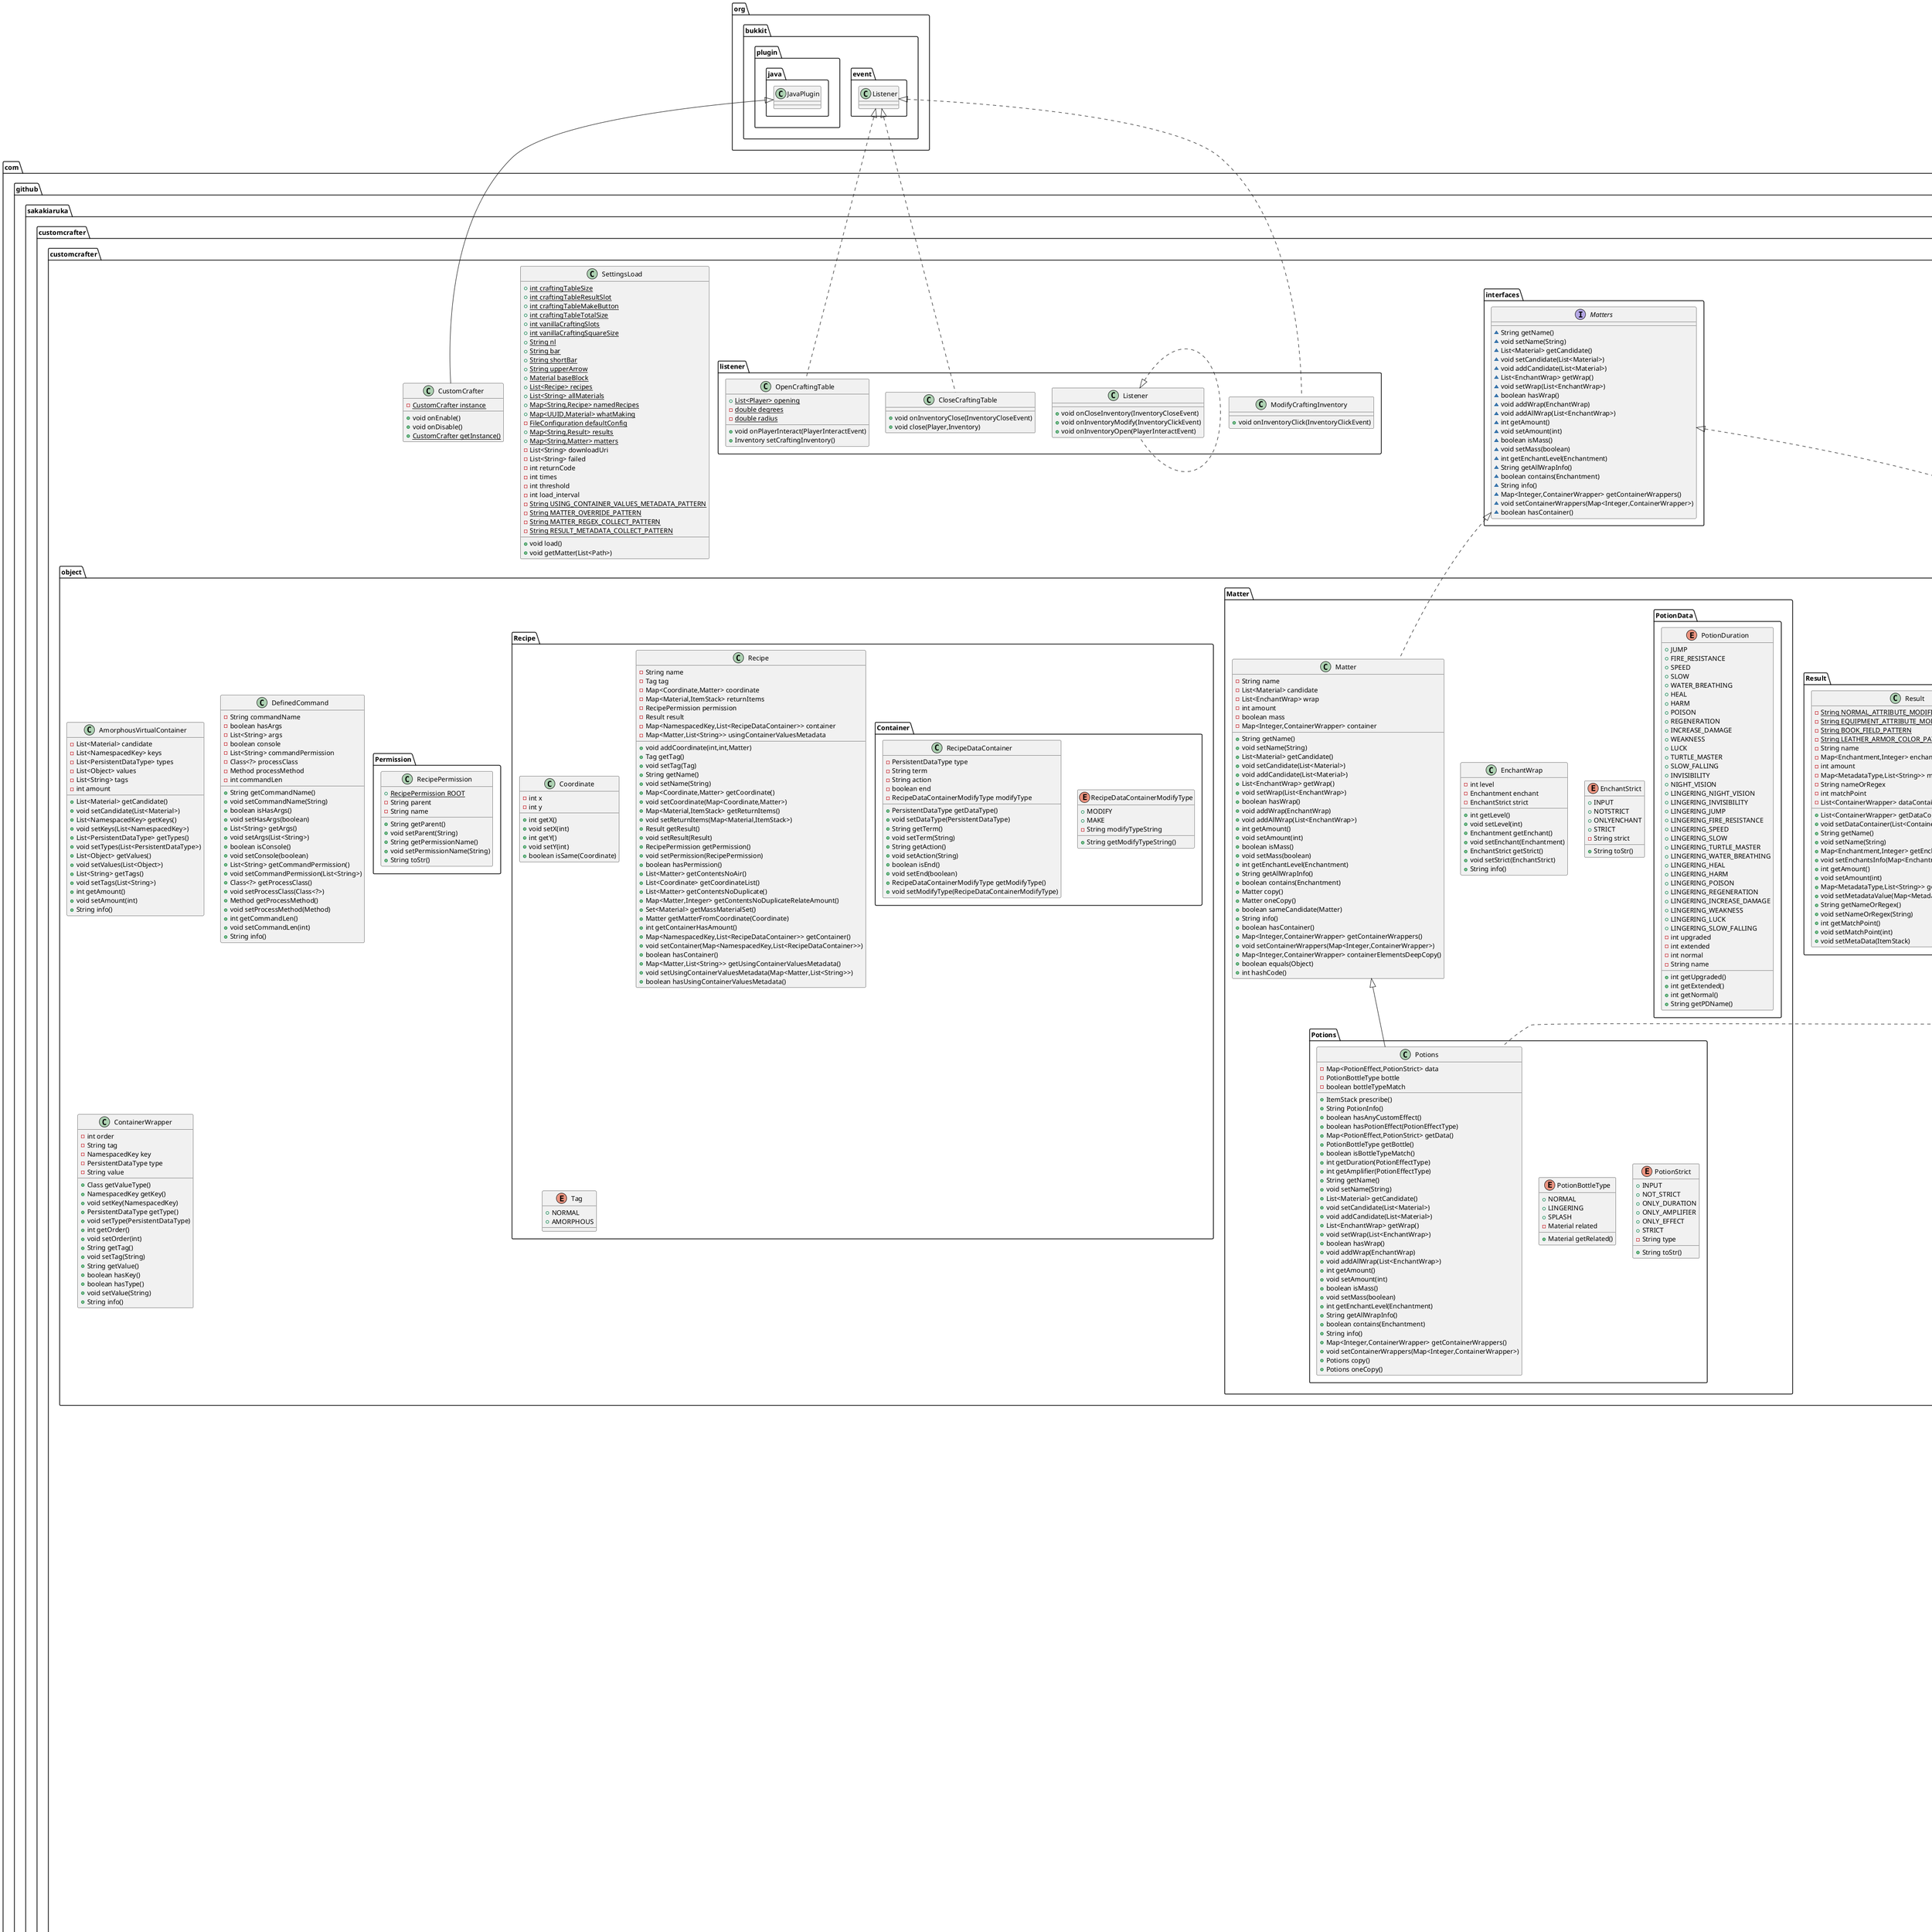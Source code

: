 @startuml
class com.github.sakakiaruka.customcrafter.customcrafter.command.File {
+ void defaultPotion(String[],CommandSender)
}
enum com.github.sakakiaruka.customcrafter.customcrafter.object.Result.MetadataType {
+  LORE
+  DISPLAYNAME
+  ENCHANTMENT
+  ITEMFLAG
+  UNBREAKABLE
+  CUSTOMMODELDATA
+  POTIONDATA
+  POTIONCOLOR
+  TEXTURE_ID
+  ATTRIBUTE_MODIFIER
+  TOOL_DURABILITY
+  BOOK_FIELD
+  LEATHER_ARMOR_COLOR
- String type
+ String toStr()
}
class com.github.sakakiaruka.customcrafter.customcrafter.command.PermissionCheck {
+ void tree(String[],CommandSender)
+ void show(String[],CommandSender)
+ void add(String[],CommandSender)
+ void remove(String[],CommandSender)
}
class com.github.sakakiaruka.customcrafter.customcrafter.SettingsLoad {
+ {static} int craftingTableSize
+ {static} int craftingTableResultSlot
+ {static} int craftingTableMakeButton
+ {static} int craftingTableTotalSize
+ {static} int vanillaCraftingSlots
+ {static} int vanillaCraftingSquareSize
+ {static} String nl
+ {static} String bar
+ {static} String shortBar
+ {static} String upperArrow
+ {static} Material baseBlock
+ {static} List<Recipe> recipes
+ {static} List<String> allMaterials
+ {static} Map<String,Recipe> namedRecipes
+ {static} Map<UUID,Material> whatMaking
- {static} FileConfiguration defaultConfig
+ {static} Map<String,Result> results
+ {static} Map<String,Matter> matters
- List<String> downloadUri
- List<String> failed
- int returnCode
- int times
- int threshold
- int load_interval
- {static} String USING_CONTAINER_VALUES_METADATA_PATTERN
- {static} String MATTER_OVERRIDE_PATTERN
- {static} String MATTER_REGEX_COLLECT_PATTERN
- {static} String RESULT_METADATA_COLLECT_PATTERN
+ void load()
+ void getMatter(List<Path>)
}
enum com.github.sakakiaruka.customcrafter.customcrafter.object.Matter.EnchantStrict {
+  INPUT
+  NOTSTRICT
+  ONLYENCHANT
+  STRICT
- String strict
+ String toStr()
}
class com.github.sakakiaruka.customcrafter.customcrafter.CustomCrafter {
- {static} CustomCrafter instance
+ void onEnable()
+ void onDisable()
+ {static} CustomCrafter getInstance()
}
class com.github.sakakiaruka.customcrafter.customcrafter.object.Matter.EnchantWrap {
- int level
- Enchantment enchant
- EnchantStrict strict
+ int getLevel()
+ void setLevel(int)
+ Enchantment getEnchant()
+ void setEnchant(Enchantment)
+ EnchantStrict getStrict()
+ void setStrict(EnchantStrict)
+ String info()
}
class com.github.sakakiaruka.customcrafter.customcrafter.command.Give {
+ void matter(String[],CommandSender)
+ void result(String[],CommandSender)
+ void give(String,CommandSender,boolean)
}
class com.github.sakakiaruka.customcrafter.customcrafter.util.DataContainerUtil {
+ PersistentDataType getDataType(String)
+ void addAllData(ItemStack,List<ContainerWrapper>)
}
enum com.github.sakakiaruka.customcrafter.customcrafter.object.Matter.Potions.PotionStrict {
+  INPUT
+  NOT_STRICT
+  ONLY_DURATION
+  ONLY_AMPLIFIER
+  ONLY_EFFECT
+  STRICT
- String type
+ String toStr()
}
class com.github.sakakiaruka.customcrafter.customcrafter.object.Recipe.Coordinate {
- int x
- int y
+ int getX()
+ void setX(int)
+ int getY()
+ void setY(int)
+ boolean isSame(Coordinate)
}
class com.github.sakakiaruka.customcrafter.customcrafter.object.AmorphousVirtualContainer {
- List<Material> candidate
- List<NamespacedKey> keys
- List<PersistentDataType> types
- List<Object> values
- List<String> tags
- int amount
+ List<Material> getCandidate()
+ void setCandidate(List<Material>)
+ List<NamespacedKey> getKeys()
+ void setKeys(List<NamespacedKey>)
+ List<PersistentDataType> getTypes()
+ void setTypes(List<PersistentDataType>)
+ List<Object> getValues()
+ void setValues(List<Object>)
+ List<String> getTags()
+ void setTags(List<String>)
+ int getAmount()
+ void setAmount(int)
+ String info()
}
class com.github.sakakiaruka.customcrafter.customcrafter.util.DataCheckerUtil {
+ void matterCheck(StringBuilder,FileConfiguration,Path)
+ void resultCheck(StringBuilder,FileConfiguration,Path)
+ void recipeCheck(StringBuilder,FileConfiguration,Path)
+ List<String> getMetadataTypeStringList()
}
enum com.github.sakakiaruka.customcrafter.customcrafter.object.Recipe.Container.RecipeDataContainerModifyType {
+  MODIFY
+  MAKE
- String modifyTypeString
+ String getModifyTypeString()
}
class com.github.sakakiaruka.customcrafter.customcrafter.util.InventoryUtil {
- {static} String LEATHER_ARMOR_COLOR_RGB_PATTERN
- {static} String LEATHER_ARMOR_COLOR_NAME_PATTERN
- {static} String LEATHER_ARMOR_COLOR_RANDOM_PATTERN
+ List<Integer> getTableSlots(int)
+ List<Integer> getBlankCoordinates(int)
+ void decrementMaterials(Inventory,int)
+ void decrementResult(Inventory,Player)
+ void returnItems(Recipe,Inventory,int,Player)
+ void snatchFromVirtual(Map<Matter,Integer>,List<Matter>,boolean)
+ List<ItemStack> getItemStackFromCraftingMenu(Inventory)
+ void setAuthor(BookMeta,String)
+ void setTitle(BookMeta,String)
+ void setPage(BookMeta,int,String)
+ void setPages(BookMeta,String)
+ void setGeneration(BookMeta,String)
+ void addPage(BookMeta,String)
+ void addLong(BookMeta,String,boolean)
+ void setLeatherArmorColorFromRGB(LeatherArmorMeta,String)
+ void setLeatherArmorColorFromName(LeatherArmorMeta,String)
+ void setLeatherArmorColorRandom(LeatherArmorMeta)
}
class com.github.sakakiaruka.customcrafter.customcrafter.command.Help {
- String separateBar
- String nl2
+ void all(String[],CommandSender)
+ void one(String[],CommandSender)
}
class com.github.sakakiaruka.customcrafter.customcrafter.search.Search {
+ void massSearch(Player,Inventory,boolean)
+ boolean isSameMatter(Matter,Matter)
+ boolean getEnchantWrapCongruence(Matter,Matter)
}
class com.github.sakakiaruka.customcrafter.customcrafter.command.ContainerModify {
+ {static} String CONTAINER_KEY_PATTERN
+ {static} String CONTAINER_OPERATION_PATTERN
+ {static} String CONTAINER_DATATYPE_PATTERN
+ {static} String NUMBERS_PATTERN
+ {static} String NUMBERS_ALPHABET
+ void addSet(String[],CommandSender)
+ void remove(String[],CommandSender)
+ void valueModify(String[],CommandSender)
+ void data(String[],CommandSender)
+ void modifyShow(String[],CommandSender)
}
class com.github.sakakiaruka.customcrafter.customcrafter.util.RecipePermissionUtil {
+ {static} Map<String,RecipePermission> recipePermissionMap
+ {static} Map<UUID,List<RecipePermission>> playerPermissions
+ void makeRecipePermissionMap(List<RecipePermission>)
+ void playerPermissionWriter(Path)
+ boolean hasPermission(RecipePermission,Player)
+ void permissionRelateLoad(Path)
+ void permissionSettingsLoad(Path)
+ List<RecipePermission> removePermissionDuplications(List<RecipePermission>)
+ boolean inSameTree(RecipePermission,RecipePermission)
+ boolean isUpper(RecipePermission,RecipePermission)
+ boolean containsPermission(Player,RecipePermission)
+ String getPermissionTree(RecipePermission)
}
class com.github.sakakiaruka.customcrafter.customcrafter.object.DefinedCommand {
- String commandName
- boolean hasArgs
- List<String> args
- boolean console
- List<String> commandPermission
- Class<?> processClass
- Method processMethod
- int commandLen
+ String getCommandName()
+ void setCommandName(String)
+ boolean isHasArgs()
+ void setHasArgs(boolean)
+ List<String> getArgs()
+ void setArgs(List<String>)
+ boolean isConsole()
+ void setConsole(boolean)
+ List<String> getCommandPermission()
+ void setCommandPermission(List<String>)
+ Class<?> getProcessClass()
+ void setProcessClass(Class<?>)
+ Method getProcessMethod()
+ void setProcessMethod(Method)
+ int getCommandLen()
+ void setCommandLen(int)
+ String info()
}
interface com.github.sakakiaruka.customcrafter.customcrafter.interfaces.Matters {
~ String getName()
~ void setName(String)
~ List<Material> getCandidate()
~ void setCandidate(List<Material>)
~ void addCandidate(List<Material>)
~ List<EnchantWrap> getWrap()
~ void setWrap(List<EnchantWrap>)
~ boolean hasWrap()
~ void addWrap(EnchantWrap)
~ void addAllWrap(List<EnchantWrap>)
~ int getAmount()
~ void setAmount(int)
~ boolean isMass()
~ void setMass(boolean)
~ int getEnchantLevel(Enchantment)
~ String getAllWrapInfo()
~ boolean contains(Enchantment)
~ String info()
~ Map<Integer,ContainerWrapper> getContainerWrappers()
~ void setContainerWrappers(Map<Integer,ContainerWrapper>)
~ boolean hasContainer()
}
class com.github.sakakiaruka.customcrafter.customcrafter.listener.ModifyCraftingInventory {
+ void onInventoryClick(InventoryClickEvent)
}
class com.github.sakakiaruka.customcrafter.customcrafter.object.Recipe.Container.RecipeDataContainer {
- PersistentDataType type
- String term
- String action
- boolean end
- RecipeDataContainerModifyType modifyType
+ PersistentDataType getDataType()
+ void setDataType(PersistentDataType)
+ String getTerm()
+ void setTerm(String)
+ String getAction()
+ void setAction(String)
+ boolean isEnd()
+ void setEnd(boolean)
+ RecipeDataContainerModifyType getModifyType()
+ void setModifyType(RecipeDataContainerModifyType)
}
class com.github.sakakiaruka.customcrafter.customcrafter.object.Recipe.Recipe {
- String name
- Tag tag
- Map<Coordinate,Matter> coordinate
- Map<Material,ItemStack> returnItems
- RecipePermission permission
- Result result
- Map<NamespacedKey,List<RecipeDataContainer>> container
- Map<Matter,List<String>> usingContainerValuesMetadata
+ void addCoordinate(int,int,Matter)
+ Tag getTag()
+ void setTag(Tag)
+ String getName()
+ void setName(String)
+ Map<Coordinate,Matter> getCoordinate()
+ void setCoordinate(Map<Coordinate,Matter>)
+ Map<Material,ItemStack> getReturnItems()
+ void setReturnItems(Map<Material,ItemStack>)
+ Result getResult()
+ void setResult(Result)
+ RecipePermission getPermission()
+ void setPermission(RecipePermission)
+ boolean hasPermission()
+ List<Matter> getContentsNoAir()
+ List<Coordinate> getCoordinateList()
+ List<Matter> getContentsNoDuplicate()
+ Map<Matter,Integer> getContentsNoDuplicateRelateAmount()
+ Set<Material> getMassMaterialSet()
+ Matter getMatterFromCoordinate(Coordinate)
+ int getContainerHasAmount()
+ Map<NamespacedKey,List<RecipeDataContainer>> getContainer()
+ void setContainer(Map<NamespacedKey,List<RecipeDataContainer>>)
+ boolean hasContainer()
+ Map<Matter,List<String>> getUsingContainerValuesMetadata()
+ void setUsingContainerValuesMetadata(Map<Matter,List<String>>)
+ boolean hasUsingContainerValuesMetadata()
}
enum com.github.sakakiaruka.customcrafter.customcrafter.object.Recipe.Tag {
+  NORMAL
+  AMORPHOUS
}
class com.github.sakakiaruka.customcrafter.customcrafter.util.DefinedCommandUtil {
+ {static} Map<Integer,List<DefinedCommand>> definedCommands
+ {static} List<DefinedCommand> DEFINED_COMMAND_LIST
- String MATTER_PATTERN
- String RESULT_PATTERN
- String RECIPE_PATTERN
- String RECIPE_PERMISSION_PATTERN
- String PLAYER_PATTERN
- String CONTAINER_KEY_PATTERN
- String CONTAINER_DATATYPE_PATTERN
- String NOTNULL_EMPTY_PATTERN
- String NUMBERS_ALPHABET
- String NUMBERS
- String MATHEMATICAL_OPERATORS_PATTERN
- String COMMAND_ARGS_PATTERN
- {static} List<String> ARGS_INITIAL
+ void loader()
+ DefinedCommand getProcessor(String[],CommandSender)
+ void runCommand(DefinedCommand,String[],CommandSender)
}
class com.github.sakakiaruka.customcrafter.customcrafter.object.Matter.Matter {
- String name
- List<Material> candidate
- List<EnchantWrap> wrap
- int amount
- boolean mass
- Map<Integer,ContainerWrapper> container
+ String getName()
+ void setName(String)
+ List<Material> getCandidate()
+ void setCandidate(List<Material>)
+ void addCandidate(List<Material>)
+ List<EnchantWrap> getWrap()
+ void setWrap(List<EnchantWrap>)
+ boolean hasWrap()
+ void addWrap(EnchantWrap)
+ void addAllWrap(List<EnchantWrap>)
+ int getAmount()
+ void setAmount(int)
+ boolean isMass()
+ void setMass(boolean)
+ int getEnchantLevel(Enchantment)
+ String getAllWrapInfo()
+ boolean contains(Enchantment)
+ Matter copy()
+ Matter oneCopy()
+ boolean sameCandidate(Matter)
+ String info()
+ boolean hasContainer()
+ Map<Integer,ContainerWrapper> getContainerWrappers()
+ void setContainerWrappers(Map<Integer,ContainerWrapper>)
+ Map<Integer,ContainerWrapper> containerElementsDeepCopy()
+ boolean equals(Object)
+ int hashCode()
}
class com.github.sakakiaruka.customcrafter.customcrafter.search.VanillaSearch {
+ void main(Player,Inventory,boolean)
}
class com.github.sakakiaruka.customcrafter.customcrafter.util.AttributeModifierUtil {
+ {static} String USING_CONTAINER_VALUES_ATTRIBUTE_MODIFIER_PATTERN
+ {static} String USING_CONTAINER_VALUES_ATTRIBUTE_MODIFIER_EQUIPMENT_SLOT_PATTERN
+ void setAttributeModifierToResult(ItemMeta,PersistentDataContainer,String)
+ AttributeModifier getAttributeModifier(Matcher,boolean)
}
class com.github.sakakiaruka.customcrafter.customcrafter.listener.Listener {
+ void onCloseInventory(InventoryCloseEvent)
+ void onInventoryModify(InventoryClickEvent)
+ void onInventoryOpen(PlayerInteractEvent)
}
class com.github.sakakiaruka.customcrafter.customcrafter.util.EnchantUtil {
+ List<Matter> getTargetMaterialMatters(Recipe,Material)
+ List<Matter> getTargetEnchantMatters(Recipe,Enchantment)
+ boolean containsFromDoubleList(List<List<EnchantWrap>>,Matter)
+ EnchantStrict getStrictByName(String)
+ List<String> strValues()
+ List<String> strValuesNoInput()
+ List<String> getEnchantmentStrList()
}
enum com.github.sakakiaruka.customcrafter.customcrafter.object.Matter.PotionData.PotionDuration {
+  JUMP
+  FIRE_RESISTANCE
+  SPEED
+  SLOW
+  WATER_BREATHING
+  HEAL
+  HARM
+  POISON
+  REGENERATION
+  INCREASE_DAMAGE
+  WEAKNESS
+  LUCK
+  TURTLE_MASTER
+  SLOW_FALLING
+  INVISIBILITY
+  NIGHT_VISION
+  LINGERING_NIGHT_VISION
+  LINGERING_INVISIBILITY
+  LINGERING_JUMP
+  LINGERING_FIRE_RESISTANCE
+  LINGERING_SPEED
+  LINGERING_SLOW
+  LINGERING_TURTLE_MASTER
+  LINGERING_WATER_BREATHING
+  LINGERING_HEAL
+  LINGERING_HARM
+  LINGERING_POISON
+  LINGERING_REGENERATION
+  LINGERING_INCREASE_DAMAGE
+  LINGERING_WEAKNESS
+  LINGERING_LUCK
+  LINGERING_SLOW_FALLING
- int upgraded
- int extended
- int normal
- String name
+ int getUpgraded()
+ int getExtended()
+ int getNormal()
+ String getPDName()
}
class com.github.sakakiaruka.customcrafter.customcrafter.command.Show {
+ void all(String[],CommandSender)
+ void one(String[],CommandSender)
+ String getGraphicalRecipe(String)
}
class com.github.sakakiaruka.customcrafter.customcrafter.object.ContainerWrapper {
- int order
- String tag
- NamespacedKey key
- PersistentDataType type
- String value
+ Class getValueType()
+ NamespacedKey getKey()
+ void setKey(NamespacedKey)
+ PersistentDataType getType()
+ void setType(PersistentDataType)
+ int getOrder()
+ void setOrder(int)
+ String getTag()
+ void setTag(String)
+ String getValue()
+ boolean hasKey()
+ boolean hasType()
+ void setValue(String)
+ String info()
}
class com.github.sakakiaruka.customcrafter.customcrafter.listener.CloseCraftingTable {
+ void onInventoryClose(InventoryCloseEvent)
+ void close(Player,Inventory)
}
class com.github.sakakiaruka.customcrafter.customcrafter.object.Result.Result {
- {static} String NORMAL_ATTRIBUTE_MODIFIER_PATTERN
- {static} String EQUIPMENT_ATTRIBUTE_MODIFIER_PATTERN
- {static} String BOOK_FIELD_PATTERN
- {static} String LEATHER_ARMOR_COLOR_PATTERN
- String name
- Map<Enchantment,Integer> enchantsInfo
- int amount
- Map<MetadataType,List<String>> metadata
- String nameOrRegex
- int matchPoint
- List<ContainerWrapper> dataContainer
+ List<ContainerWrapper> getDataContainer()
+ void setDataContainer(List<ContainerWrapper>)
+ String getName()
+ void setName(String)
+ Map<Enchantment,Integer> getEnchantsInfo()
+ void setEnchantsInfo(Map<Enchantment,Integer>)
+ int getAmount()
+ void setAmount(int)
+ Map<MetadataType,List<String>> getMetadata()
+ void setMetadataValue(Map<MetadataType,List<String>>)
+ String getNameOrRegex()
+ void setNameOrRegex(String)
+ int getMatchPoint()
+ void setMatchPoint(int)
+ void setMetaData(ItemStack)
}
class com.github.sakakiaruka.customcrafter.customcrafter.object.Permission.RecipePermission {
+ {static} RecipePermission ROOT
- String parent
- String name
+ String getParent()
+ void setParent(String)
+ String getPermissionName()
+ void setPermissionName(String)
+ String toStr()
}
class com.github.sakakiaruka.customcrafter.customcrafter.util.ContainerUtil {
+ {static} Map<String,Map<Integer,ContainerWrapper>> containers
+ {static} String ALLOW_TAG
+ {static} String ALLOW_VALUE
+ {static} String DENY_TAG
+ {static} String DENY_VALUE
+ {static} String STORE_ONLY
- {static} String ARROW_RANGE_PATTERN
- {static} String LARGER_PATTERN
- {static} String SMALLER_PATTERN
- {static} String CONTAINER_OPERATION_PATTERN
- {static} String RECIPE_CONTAINER_ARROW_RANGE_PATTERN
- {static} String RECIPE_CONTAINER_LARGER_PATTERN
- {static} String RECIPE_CONTAINER_SMALLER_PATTERN
- {static} String RECIPE_CONTAINER_EQUAL_PATTERN
- {static} String MULTI_VALUE_PATTERN
- {static} String MULTI_VALUE_CLASS_PATTERN
- {static} String USING_CONTAINER_VALUES_LORE_PATTERN
- {static} String USING_CONTAINER_VALUES_ENCHANTMENT_PATTERN
- {static} String USING_CONTAINER_VALUES_POTION_COLOR_RGB_PATTERN
- {static} String USING_CONTAINER_VALUES_POTION_COLOR_RANDOM_PATTERN
- {static} String USING_CONTAINER_VALUES_TOOL_DURABILITY_ABSOLUTE_PATTERN
- {static} String USING_CONTAINER_VALUES_TOOL_DURABILITY_PERCENTAGE_PATTERN
- {static} String USING_CONTAINER_VALUES_TEXTURE_ID_PATTERN
- {static} String USING_CONTAINER_VALUES_ITEM_NAME_PATTERN
- {static} int ENCHANTMENT_MAX_LEVEL
+ PersistentDataType getDataType(String)
+ Class getClassFromType(PersistentDataType)
+ Map<Integer,ContainerWrapper> mattersLoader(Path)
+ boolean isPassTargetEmpty(Matter)
+ boolean amorphousContainerCongruence(Recipe,Recipe)
+ boolean isPass(ItemStack,Matter)
+ void setContainerDataItemStackToMatter(ItemStack,Matter)
+ PersistentDataType getSpecifiedKeyType(PersistentDataContainer,NamespacedKey)
+ String containerValues(PersistentDataContainer)
+ void setRecipeDataContainerToResultItem(ItemStack,Recipe,Recipe)
+ void setRecipeUsingContainerValueMetadata(Inventory,Recipe,ItemStack)
+ String getContent(PersistentDataContainer,String)
}
enum com.github.sakakiaruka.customcrafter.customcrafter.object.Matter.Potions.PotionBottleType {
+  NORMAL
+  LINGERING
+  SPLASH
- Material related
+ Material getRelated()
}
class com.github.sakakiaruka.customcrafter.customcrafter.util.PotionUtil {
+ int getDuration(String,boolean,boolean,PotionBottleType)
+ PotionBottleType getBottleType(Material)
+ boolean isPotion(Material)
+ List<String> getPotionEffectTypeStringList()
+ List<String> getPotionStrictStringList()
+ Potions water_bottle()
+ ItemStack water_bottle_ItemStack()
+ boolean isWaterBottle(Matter)
+ boolean isSamePotion(Potions,Potions)
+ boolean getPotionsCongruence(Recipe,Recipe)
+ void makeDefaultPotionFilesWrapper()
}
class com.github.sakakiaruka.customcrafter.customcrafter.listener.OpenCraftingTable {
+ {static} List<Player> opening
- {static} double degrees
- {static} double radius
+ void onPlayerInteract(PlayerInteractEvent)
+ Inventory setCraftingInventory()
}
class com.github.sakakiaruka.customcrafter.customcrafter.command.Check {
- String nl
+ boolean onCommand(CommandSender,Command,String,String[])
+ void open(String[],CommandSender)
+ void reload(String[],CommandSender)
}
class com.github.sakakiaruka.customcrafter.customcrafter.object.Matter.Potions.Potions {
- Map<PotionEffect,PotionStrict> data
- PotionBottleType bottle
- boolean bottleTypeMatch
+ ItemStack prescribe()
+ String PotionInfo()
+ boolean hasAnyCustomEffect()
+ boolean hasPotionEffect(PotionEffectType)
+ Map<PotionEffect,PotionStrict> getData()
+ PotionBottleType getBottle()
+ boolean isBottleTypeMatch()
+ int getDuration(PotionEffectType)
+ int getAmplifier(PotionEffectType)
+ String getName()
+ void setName(String)
+ List<Material> getCandidate()
+ void setCandidate(List<Material>)
+ void addCandidate(List<Material>)
+ List<EnchantWrap> getWrap()
+ void setWrap(List<EnchantWrap>)
+ boolean hasWrap()
+ void addWrap(EnchantWrap)
+ void addAllWrap(List<EnchantWrap>)
+ int getAmount()
+ void setAmount(int)
+ boolean isMass()
+ void setMass(boolean)
+ int getEnchantLevel(Enchantment)
+ String getAllWrapInfo()
+ boolean contains(Enchantment)
+ String info()
+ Map<Integer,ContainerWrapper> getContainerWrappers()
+ void setContainerWrappers(Map<Integer,ContainerWrapper>)
+ Potions copy()
+ Potions oneCopy()
}


org.bukkit.plugin.java.JavaPlugin <|-- com.github.sakakiaruka.customcrafter.customcrafter.CustomCrafter
org.bukkit.event.Listener <|.. com.github.sakakiaruka.customcrafter.customcrafter.listener.ModifyCraftingInventory
com.github.sakakiaruka.customcrafter.customcrafter.interfaces.Matters <|.. com.github.sakakiaruka.customcrafter.customcrafter.object.Matter.Matter
com.github.sakakiaruka.customcrafter.customcrafter.listener.Listener <|.. com.github.sakakiaruka.customcrafter.customcrafter.listener.Listener
org.bukkit.event.Listener <|.. com.github.sakakiaruka.customcrafter.customcrafter.listener.CloseCraftingTable
org.bukkit.event.Listener <|.. com.github.sakakiaruka.customcrafter.customcrafter.listener.OpenCraftingTable
com.github.sakakiaruka.customcrafter.customcrafter.command.CommandExecutor <|.. com.github.sakakiaruka.customcrafter.customcrafter.command.Check
com.github.sakakiaruka.customcrafter.customcrafter.interfaces.Matters <|.. com.github.sakakiaruka.customcrafter.customcrafter.object.Matter.Potions.Potions
com.github.sakakiaruka.customcrafter.customcrafter.object.Matter.Matter <|-- com.github.sakakiaruka.customcrafter.customcrafter.object.Matter.Potions.Potions
@enduml